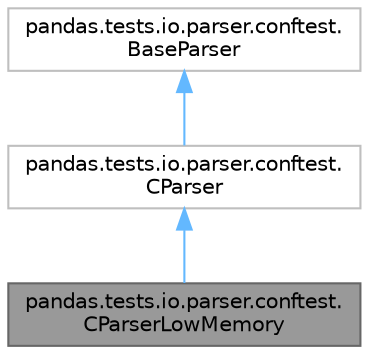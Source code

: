digraph "pandas.tests.io.parser.conftest.CParserLowMemory"
{
 // LATEX_PDF_SIZE
  bgcolor="transparent";
  edge [fontname=Helvetica,fontsize=10,labelfontname=Helvetica,labelfontsize=10];
  node [fontname=Helvetica,fontsize=10,shape=box,height=0.2,width=0.4];
  Node1 [id="Node000001",label="pandas.tests.io.parser.conftest.\lCParserLowMemory",height=0.2,width=0.4,color="gray40", fillcolor="grey60", style="filled", fontcolor="black",tooltip=" "];
  Node2 -> Node1 [id="edge1_Node000001_Node000002",dir="back",color="steelblue1",style="solid",tooltip=" "];
  Node2 [id="Node000002",label="pandas.tests.io.parser.conftest.\lCParser",height=0.2,width=0.4,color="grey75", fillcolor="white", style="filled",URL="$dc/da6/classpandas_1_1tests_1_1io_1_1parser_1_1conftest_1_1CParser.html",tooltip=" "];
  Node3 -> Node2 [id="edge2_Node000002_Node000003",dir="back",color="steelblue1",style="solid",tooltip=" "];
  Node3 [id="Node000003",label="pandas.tests.io.parser.conftest.\lBaseParser",height=0.2,width=0.4,color="grey75", fillcolor="white", style="filled",URL="$dd/d95/classpandas_1_1tests_1_1io_1_1parser_1_1conftest_1_1BaseParser.html",tooltip=" "];
}
